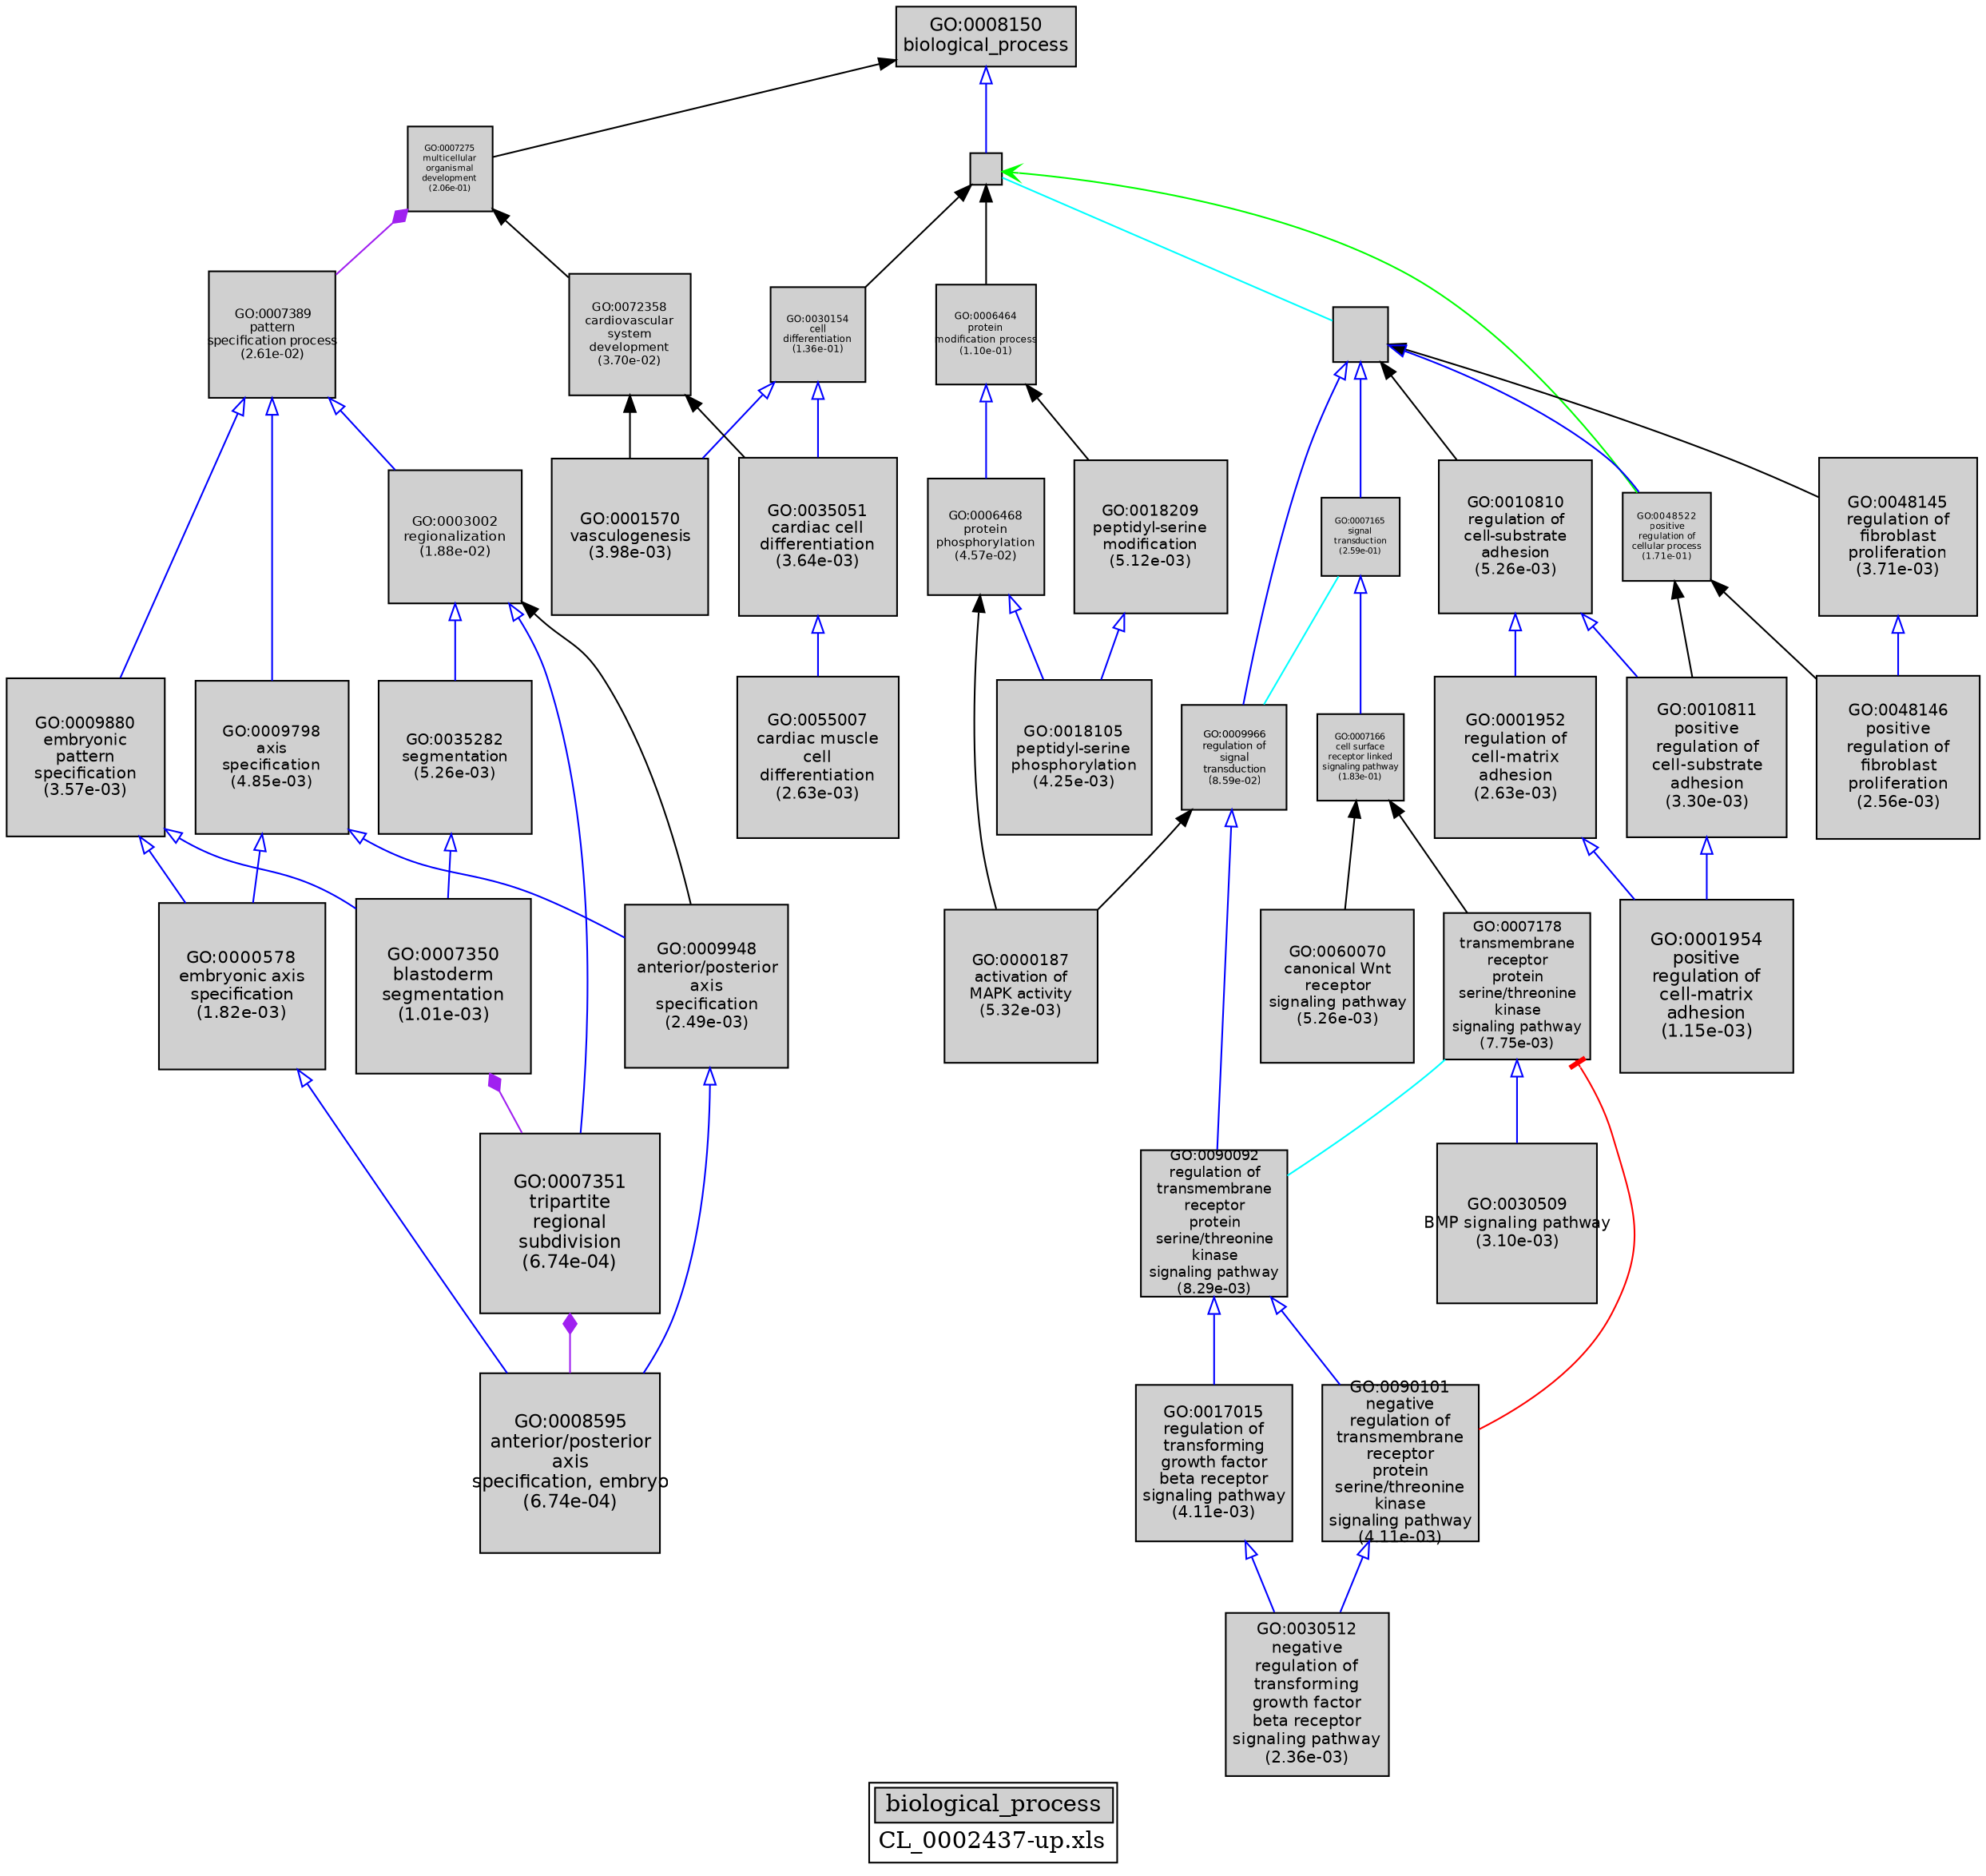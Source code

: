 digraph "biological_process" {
graph [ bgcolor = "#FFFFFF", label = <<TABLE COLOR="black" BGCOLOR="white"><TR><TD COLSPAN="2" BGCOLOR="#D0D0D0"><FONT COLOR="black">biological_process</FONT></TD></TR><TR><TD BORDER="0">CL_0002437-up.xls</TD></TR></TABLE>> ];
node [ fontname = "Helvetica" ];

subgraph "nodes" {

node [ style = "filled", fixedsize = "true", width = 1, shape = "box", fontsize = 9, fillcolor = "#D0D0D0", fontcolor = "black", color = "black" ];

"GO:0007275" [ URL = "#GO:0007275", label = <<TABLE BORDER="0"><TR><TD>GO:0007275<BR/>multicellular<BR/>organismal<BR/>development<BR/>(2.06e-01)</TD></TR></TABLE>>, width = 0.703628337727, shape = "box", fontsize = 5.06612403163, height = 0.703628337727 ];
"GO:0008595" [ URL = "#GO:0008595", label = <<TABLE BORDER="0"><TR><TD>GO:0008595<BR/>anterior/posterior<BR/>axis<BR/>specification, embryo<BR/>(6.74e-04)</TD></TR></TABLE>>, width = 1.5, shape = "box", fontsize = 10.8, height = 1.5 ];
"GO:0007165" [ URL = "#GO:0007165", label = <<TABLE BORDER="0"><TR><TD>GO:0007165<BR/>signal<BR/>transduction<BR/>(2.59e-01)</TD></TR></TABLE>>, width = 0.651276448991, shape = "box", fontsize = 5.0, height = 0.651276448991 ];
"GO:0007389" [ URL = "#GO:0007389", label = <<TABLE BORDER="0"><TR><TD>GO:0007389<BR/>pattern<BR/>specification process<BR/>(2.61e-02)</TD></TR></TABLE>>, width = 1.06196954095, shape = "box", fontsize = 7.64618069481, height = 1.06196954095 ];
"GO:0030154" [ URL = "#GO:0030154", label = <<TABLE BORDER="0"><TR><TD>GO:0030154<BR/>cell<BR/>differentiation<BR/>(1.36e-01)</TD></TR></TABLE>>, width = 0.788087334797, shape = "box", fontsize = 5.67422881054, height = 0.788087334797 ];
"GO:0000578" [ URL = "#GO:0000578", label = <<TABLE BORDER="0"><TR><TD>GO:0000578<BR/>embryonic axis<BR/>specification<BR/>(1.82e-03)</TD></TR></TABLE>>, width = 1.39474726803, shape = "box", fontsize = 10.0421803298, height = 1.39474726803 ];
"GO:0000187" [ URL = "#GO:0000187", label = <<TABLE BORDER="0"><TR><TD>GO:0000187<BR/>activation of<BR/>MAPK activity<BR/>(5.32e-03)</TD></TR></TABLE>>, width = 1.27121583077, shape = "box", fontsize = 9.15275398153, height = 1.27121583077 ];
"GO:0007350" [ URL = "#GO:0007350", label = <<TABLE BORDER="0"><TR><TD>GO:0007350<BR/>blastoderm<BR/>segmentation<BR/>(1.01e-03)</TD></TR></TABLE>>, width = 1.45795183277, shape = "box", fontsize = 10.4972531959, height = 1.45795183277 ];
"GO:0072358" [ URL = "#GO:0072358", label = <<TABLE BORDER="0"><TR><TD>GO:0072358<BR/>cardiovascular<BR/>system<BR/>development<BR/>(3.70e-02)</TD></TR></TABLE>>, width = 1.0105980754, shape = "box", fontsize = 7.27630614287, height = 1.0105980754 ];
"GO:0009880" [ URL = "#GO:0009880", label = <<TABLE BORDER="0"><TR><TD>GO:0009880<BR/>embryonic<BR/>pattern<BR/>specification<BR/>(3.57e-03)</TD></TR></TABLE>>, width = 1.3184956593, shape = "box", fontsize = 9.49316874693, height = 1.3184956593 ];
"GO:0009987" [ URL = "#GO:0009987", label = "", width = 0.264285707087, shape = "box", height = 0.264285707087 ];
"GO:0030512" [ URL = "#GO:0030512", label = <<TABLE BORDER="0"><TR><TD>GO:0030512<BR/>negative<BR/>regulation of<BR/>transforming<BR/>growth factor<BR/>beta receptor<BR/>signaling pathway<BR/>(2.36e-03)</TD></TR></TABLE>>, width = 1.365911733, shape = "box", fontsize = 9.83456447761, height = 1.365911733 ];
"GO:0001952" [ URL = "#GO:0001952", label = <<TABLE BORDER="0"><TR><TD>GO:0001952<BR/>regulation of<BR/>cell-matrix<BR/>adhesion<BR/>(2.63e-03)</TD></TR></TABLE>>, width = 1.35370614864, shape = "box", fontsize = 9.74668427024, height = 1.35370614864 ];
"GO:0010810" [ URL = "#GO:0010810", label = <<TABLE BORDER="0"><TR><TD>GO:0010810<BR/>regulation of<BR/>cell-substrate<BR/>adhesion<BR/>(5.26e-03)</TD></TR></TABLE>>, width = 1.27275189473, shape = "box", fontsize = 9.16381364205, height = 1.27275189473 ];
"GO:0090092" [ URL = "#GO:0090092", label = <<TABLE BORDER="0"><TR><TD>GO:0090092<BR/>regulation of<BR/>transmembrane<BR/>receptor<BR/>protein<BR/>serine/threonine<BR/>kinase<BR/>signaling pathway<BR/>(8.29e-03)</TD></TR></TABLE>>, width = 1.21662657863, shape = "box", fontsize = 8.75971136612, height = 1.21662657863 ];
"GO:0001954" [ URL = "#GO:0001954", label = <<TABLE BORDER="0"><TR><TD>GO:0001954<BR/>positive<BR/>regulation of<BR/>cell-matrix<BR/>adhesion<BR/>(1.15e-03)</TD></TR></TABLE>>, width = 1.44472479832, shape = "box", fontsize = 10.4020185479, height = 1.44472479832 ];
"GO:0018105" [ URL = "#GO:0018105", label = <<TABLE BORDER="0"><TR><TD>GO:0018105<BR/>peptidyl-serine<BR/>phosphorylation<BR/>(4.25e-03)</TD></TR></TABLE>>, width = 1.29823389932, shape = "box", fontsize = 9.34728407513, height = 1.29823389932 ];
"GO:0050794" [ URL = "#GO:0050794", label = "", width = 0.45975927039, shape = "box", height = 0.45975927039 ];
"GO:0018209" [ URL = "#GO:0018209", label = <<TABLE BORDER="0"><TR><TD>GO:0018209<BR/>peptidyl-serine<BR/>modification<BR/>(5.12e-03)</TD></TR></TABLE>>, width = 1.27587827319, shape = "box", fontsize = 9.18632356699, height = 1.27587827319 ];
"GO:0006468" [ URL = "#GO:0006468", label = <<TABLE BORDER="0"><TR><TD>GO:0006468<BR/>protein<BR/>phosphorylation<BR/>(4.57e-02)</TD></TR></TABLE>>, width = 0.97804356754, shape = "box", fontsize = 7.04191368629, height = 0.97804356754 ];
"GO:0006464" [ URL = "#GO:0006464", label = <<TABLE BORDER="0"><TR><TD>GO:0006464<BR/>protein<BR/>modification process<BR/>(1.10e-01)</TD></TR></TABLE>>, width = 0.828924352098, shape = "box", fontsize = 5.96825533511, height = 0.828924352098 ];
"GO:0030509" [ URL = "#GO:0030509", label = <<TABLE BORDER="0"><TR><TD>GO:0030509<BR/>BMP signaling pathway<BR/>(3.10e-03)</TD></TR></TABLE>>, width = 1.33487157085, shape = "box", fontsize = 9.61107531013, height = 1.33487157085 ];
"GO:0035282" [ URL = "#GO:0035282", label = <<TABLE BORDER="0"><TR><TD>GO:0035282<BR/>segmentation<BR/>(5.26e-03)</TD></TR></TABLE>>, width = 1.27275189473, shape = "box", fontsize = 9.16381364205, height = 1.27275189473 ];
"GO:0017015" [ URL = "#GO:0017015", label = <<TABLE BORDER="0"><TR><TD>GO:0017015<BR/>regulation of<BR/>transforming<BR/>growth factor<BR/>beta receptor<BR/>signaling pathway<BR/>(4.11e-03)</TD></TR></TABLE>>, width = 1.3020396612, shape = "box", fontsize = 9.37468556064, height = 1.3020396612 ];
"GO:0001570" [ URL = "#GO:0001570", label = <<TABLE BORDER="0"><TR><TD>GO:0001570<BR/>vasculogenesis<BR/>(3.98e-03)</TD></TR></TABLE>>, width = 1.30596065363, shape = "box", fontsize = 9.40291670616, height = 1.30596065363 ];
"GO:0090101" [ URL = "#GO:0090101", label = <<TABLE BORDER="0"><TR><TD>GO:0090101<BR/>negative<BR/>regulation of<BR/>transmembrane<BR/>receptor<BR/>protein<BR/>serine/threonine<BR/>kinase<BR/>signaling pathway<BR/>(4.11e-03)</TD></TR></TABLE>>, width = 1.3020396612, shape = "box", fontsize = 9.37468556064, height = 1.3020396612 ];
"GO:0003002" [ URL = "#GO:0003002", label = <<TABLE BORDER="0"><TR><TD>GO:0003002<BR/>regionalization<BR/>(1.88e-02)</TD></TR></TABLE>>, width = 1.10857724372, shape = "box", fontsize = 7.98175615482, height = 1.10857724372 ];
"GO:0060070" [ URL = "#GO:0060070", label = <<TABLE BORDER="0"><TR><TD>GO:0060070<BR/>canonical Wnt<BR/>receptor<BR/>signaling pathway<BR/>(5.26e-03)</TD></TR></TABLE>>, width = 1.27275189473, shape = "box", fontsize = 9.16381364205, height = 1.27275189473 ];
"GO:0007351" [ URL = "#GO:0007351", label = <<TABLE BORDER="0"><TR><TD>GO:0007351<BR/>tripartite<BR/>regional<BR/>subdivision<BR/>(6.74e-04)</TD></TR></TABLE>>, width = 1.5, shape = "box", fontsize = 10.8, height = 1.5 ];
"GO:0009798" [ URL = "#GO:0009798", label = <<TABLE BORDER="0"><TR><TD>GO:0009798<BR/>axis<BR/>specification<BR/>(4.85e-03)</TD></TR></TABLE>>, width = 1.28236129555, shape = "box", fontsize = 9.23300132794, height = 1.28236129555 ];
"GO:0048146" [ URL = "#GO:0048146", label = <<TABLE BORDER="0"><TR><TD>GO:0048146<BR/>positive<BR/>regulation of<BR/>fibroblast<BR/>proliferation<BR/>(2.56e-03)</TD></TR></TABLE>>, width = 1.35664598158, shape = "box", fontsize = 9.7678510674, height = 1.35664598158 ];
"GO:0007178" [ URL = "#GO:0007178", label = <<TABLE BORDER="0"><TR><TD>GO:0007178<BR/>transmembrane<BR/>receptor<BR/>protein<BR/>serine/threonine<BR/>kinase<BR/>signaling pathway<BR/>(7.75e-03)</TD></TR></TABLE>>, width = 1.22507544979, shape = "box", fontsize = 8.82054323847, height = 1.22507544979 ];
"GO:0035051" [ URL = "#GO:0035051", label = <<TABLE BORDER="0"><TR><TD>GO:0035051<BR/>cardiac cell<BR/>differentiation<BR/>(3.64e-03)</TD></TR></TABLE>>, width = 1.31631948642, shape = "box", fontsize = 9.47750030223, height = 1.31631948642 ];
"GO:0048145" [ URL = "#GO:0048145", label = <<TABLE BORDER="0"><TR><TD>GO:0048145<BR/>regulation of<BR/>fibroblast<BR/>proliferation<BR/>(3.71e-03)</TD></TR></TABLE>>, width = 1.31417974061, shape = "box", fontsize = 9.46209413238, height = 1.31417974061 ];
"GO:0007166" [ URL = "#GO:0007166", label = <<TABLE BORDER="0"><TR><TD>GO:0007166<BR/>cell surface<BR/>receptor linked<BR/>signaling pathway<BR/>(1.83e-01)</TD></TR></TABLE>>, width = 0.728531602499, shape = "box", fontsize = 5.24542753799, height = 0.728531602499 ];
"GO:0055007" [ URL = "#GO:0055007", label = <<TABLE BORDER="0"><TR><TD>GO:0055007<BR/>cardiac muscle<BR/>cell<BR/>differentiation<BR/>(2.63e-03)</TD></TR></TABLE>>, width = 1.35370614864, shape = "box", fontsize = 9.74668427024, height = 1.35370614864 ];
"GO:0010811" [ URL = "#GO:0010811", label = <<TABLE BORDER="0"><TR><TD>GO:0010811<BR/>positive<BR/>regulation of<BR/>cell-substrate<BR/>adhesion<BR/>(3.30e-03)</TD></TR></TABLE>>, width = 1.32759254958, shape = "box", fontsize = 9.55866635697, height = 1.32759254958 ];
"GO:0008150" [ URL = "#GO:0008150", label = <<TABLE BORDER="0"><TR><TD>GO:0008150<BR/>biological_process</TD></TR></TABLE>>, width = 1.5, shape = "box", fontsize = 10.8 ];
"GO:0009948" [ URL = "#GO:0009948", label = <<TABLE BORDER="0"><TR><TD>GO:0009948<BR/>anterior/posterior<BR/>axis<BR/>specification<BR/>(2.49e-03)</TD></TR></TABLE>>, width = 1.35965760624, shape = "box", fontsize = 9.78953476492, height = 1.35965760624 ];
"GO:0009966" [ URL = "#GO:0009966", label = <<TABLE BORDER="0"><TR><TD>GO:0009966<BR/>regulation of<BR/>signal<BR/>transduction<BR/>(8.59e-02)</TD></TR></TABLE>>, width = 0.873544854159, shape = "box", fontsize = 6.28952294994, height = 0.873544854159 ];
"GO:0048522" [ URL = "#GO:0048522", label = <<TABLE BORDER="0"><TR><TD>GO:0048522<BR/>positive<BR/>regulation of<BR/>cellular process<BR/>(1.71e-01)</TD></TR></TABLE>>, width = 0.742496828671, shape = "box", fontsize = 5.34597716643, height = 0.742496828671 ];
}
subgraph "edges" {


edge [ dir = "back", weight = 1 ];
subgraph "regulates" {


edge [ color = "cyan", arrowtail = "none" ];
subgraph "positive" {


edge [ color = "green", arrowtail = "vee" ];
"GO:0009987" -> "GO:0048522";
}
subgraph "negative" {


edge [ color = "red", arrowtail = "tee" ];
"GO:0007178" -> "GO:0090101";
}
"GO:0007178" -> "GO:0090092";
"GO:0009987" -> "GO:0050794";
"GO:0007165" -> "GO:0009966";
}
subgraph "part_of" {


edge [ color = "purple", arrowtail = "diamond", weight = 2.5 ];
"GO:0007350" -> "GO:0007351";
"GO:0007351" -> "GO:0008595";
"GO:0007275" -> "GO:0007389";
}
subgraph "is_a" {


edge [ color = "blue", arrowtail = "empty", weight = 5.0 ];
"GO:0035282" -> "GO:0007350";
"GO:0009966" -> "GO:0090092";
"GO:0010810" -> "GO:0001952";
"GO:0090101" -> "GO:0030512";
"GO:0035051" -> "GO:0055007";
"GO:0090092" -> "GO:0017015";
"GO:0009880" -> "GO:0007350";
"GO:0050794" -> "GO:0048522";
"GO:0007389" -> "GO:0009798";
"GO:0007389" -> "GO:0003002";
"GO:0090092" -> "GO:0090101";
"GO:0007165" -> "GO:0007166";
"GO:0050794" -> "GO:0007165";
"GO:0001952" -> "GO:0001954";
"GO:0007178" -> "GO:0030509";
"GO:0030154" -> "GO:0035051";
"GO:0048145" -> "GO:0048146";
"GO:0018209" -> "GO:0018105";
"GO:0010810" -> "GO:0010811";
"GO:0003002" -> "GO:0007351";
"GO:0017015" -> "GO:0030512";
"GO:0008150" -> "GO:0009987";
"GO:0009798" -> "GO:0009948";
"GO:0003002" -> "GO:0035282";
"GO:0010811" -> "GO:0001954";
"GO:0009948" -> "GO:0008595";
"GO:0009798" -> "GO:0000578";
"GO:0000578" -> "GO:0008595";
"GO:0007389" -> "GO:0009880";
"GO:0030154" -> "GO:0001570";
"GO:0006468" -> "GO:0018105";
"GO:0006464" -> "GO:0006468";
"GO:0050794" -> "GO:0009966";
"GO:0009880" -> "GO:0000578";
}
"GO:0007166" -> "GO:0060070";
"GO:0072358" -> "GO:0001570";
"GO:0072358" -> "GO:0035051";
"GO:0007166" -> "GO:0007178";
"GO:0003002" -> "GO:0009948";
"GO:0050794" -> "GO:0048145";
"GO:0048522" -> "GO:0010811";
"GO:0008150" -> "GO:0007275";
"GO:0009966" -> "GO:0000187";
"GO:0007275" -> "GO:0072358";
"GO:0050794" -> "GO:0010810";
"GO:0009987" -> "GO:0006464";
"GO:0048522" -> "GO:0048146";
"GO:0006464" -> "GO:0018209";
"GO:0006468" -> "GO:0000187";
"GO:0009987" -> "GO:0030154";
}
}
